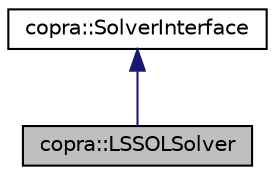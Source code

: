 digraph "copra::LSSOLSolver"
{
 // LATEX_PDF_SIZE
  edge [fontname="Helvetica",fontsize="10",labelfontname="Helvetica",labelfontsize="10"];
  node [fontname="Helvetica",fontsize="10",shape=record];
  Node1 [label="copra::LSSOLSolver",height=0.2,width=0.4,color="black", fillcolor="grey75", style="filled", fontcolor="black",tooltip="LSSOLSolver solver for both dense matrix."];
  Node2 -> Node1 [dir="back",color="midnightblue",fontsize="10",style="solid",fontname="Helvetica"];
  Node2 [label="copra::SolverInterface",height=0.2,width=0.4,color="black", fillcolor="white", style="filled",URL="$classcopra_1_1SolverInterface.html",tooltip="An interface to the quadratic solvers. This interface is more like a pseudo-interface (it is not an a..."];
}
